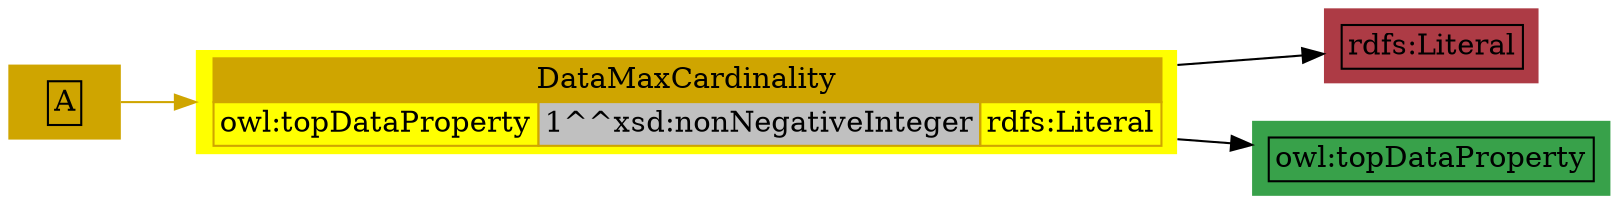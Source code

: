 digraph OWL {
 rankdir="LR";
 node[shape=plaintext];
n1[style=filled,fillcolor="#CFA500",label=<
<table border='0' cellborder='1' cellspacing='0'>
 <tr>
  <td>A</td>
 </tr>
</table>
>
];n2[color="#CFA500",style=filled,fillcolor="yellow1",label=<
<table border='0' cellborder='1' cellspacing='0'>
 <th port="header">
  <td colspan="3" bgcolor="#CFA500">DataMaxCardinality</td>
 </th>
 <tr>
  <td>owl:topDataProperty</td>
  <td bgcolor="gray">1^^xsd:nonNegativeInteger</td>
  <td>rdfs:Literal</td>
 </tr>
</table>
>
];n2->n3;n2->n4;n3[style=filled,fillcolor="#AD3B45",label=<
<table border='0' cellborder='1' cellspacing='0'>
 <tr>
  <td>rdfs:Literal</td>
 </tr>
</table>
>
];n4[style=filled,fillcolor="#38A14A",label=<
<table border='0' cellborder='1' cellspacing='0'>
 <tr>
  <td>owl:topDataProperty</td>
 </tr>
</table>
>
];n1->n2[color="#CFA500"];
}
